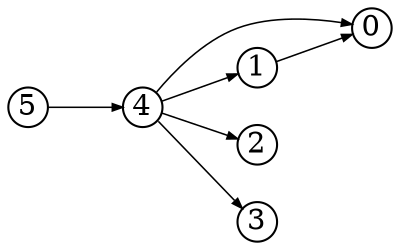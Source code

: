 digraph{
  rankdir=LR
  node [shape=circle,fixedsize=true,width=.26]
  edge [penwidth=0.75,arrowsize=0.5]
  5 -> {4}
  4 -> {0 1 2 3}
  3 -> {}
  2 -> {}
  1 -> {0}
}
